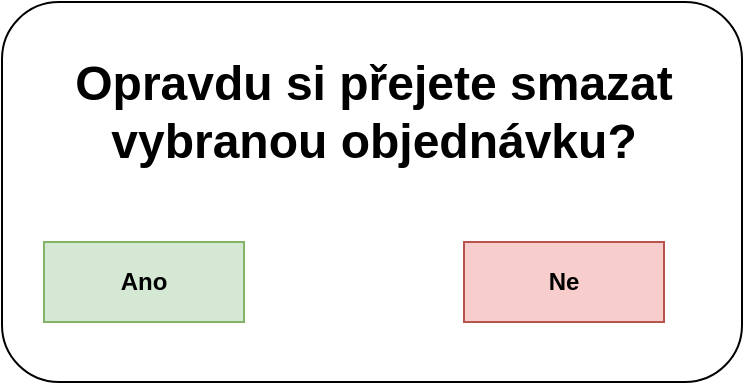 <mxfile version="14.4.3" type="device"><diagram id="3FskuM7amFvMUI2N92dK" name="Page-1"><mxGraphModel dx="1182" dy="770" grid="1" gridSize="10" guides="1" tooltips="1" connect="1" arrows="1" fold="1" page="1" pageScale="1" pageWidth="827" pageHeight="1169" math="0" shadow="0"><root><mxCell id="0"/><mxCell id="1" parent="0"/><mxCell id="lmUufHHWQ8_fB-XyORQu-1" value="" style="rounded=1;whiteSpace=wrap;html=1;" vertex="1" parent="1"><mxGeometry x="229" y="130" width="370" height="190" as="geometry"/></mxCell><mxCell id="lmUufHHWQ8_fB-XyORQu-2" value="" style="rounded=0;whiteSpace=wrap;html=1;fillColor=#d5e8d4;strokeColor=#82b366;" vertex="1" parent="1"><mxGeometry x="250" y="250" width="100" height="40" as="geometry"/></mxCell><mxCell id="lmUufHHWQ8_fB-XyORQu-3" value="" style="rounded=0;whiteSpace=wrap;html=1;fillColor=#f8cecc;strokeColor=#b85450;" vertex="1" parent="1"><mxGeometry x="460" y="250" width="100" height="40" as="geometry"/></mxCell><mxCell id="lmUufHHWQ8_fB-XyORQu-4" value="Ano" style="text;html=1;strokeColor=none;fillColor=none;align=center;verticalAlign=middle;whiteSpace=wrap;rounded=0;fontStyle=1" vertex="1" parent="1"><mxGeometry x="280" y="260" width="40" height="20" as="geometry"/></mxCell><mxCell id="lmUufHHWQ8_fB-XyORQu-5" value="Ne" style="text;html=1;strokeColor=none;fillColor=none;align=center;verticalAlign=middle;whiteSpace=wrap;rounded=0;fontStyle=1" vertex="1" parent="1"><mxGeometry x="490" y="260" width="40" height="20" as="geometry"/></mxCell><mxCell id="lmUufHHWQ8_fB-XyORQu-6" value="Opravdu si přejete smazat vybranou objednávku?" style="text;html=1;strokeColor=none;fillColor=none;align=center;verticalAlign=middle;whiteSpace=wrap;rounded=0;fontSize=24;fontStyle=1" vertex="1" parent="1"><mxGeometry x="250" y="140" width="330" height="90" as="geometry"/></mxCell></root></mxGraphModel></diagram></mxfile>